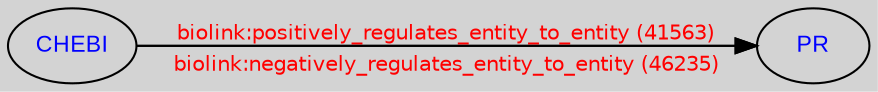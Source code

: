 digraph{graph [ bgcolor=lightgray, fontname=Arial, fontcolor=blue, fontsize=12 ]; node [ fontname=Arial, fontcolor=blue, fontsize=11]; edge [ fontname=Helvetica, fontcolor=red, fontsize=10, labeldistance=2, labelangle=-50 ]; splines="FALSE"; rankdir="LR";	"CHEBI" -> "PR" [label="biolink:positively_regulates_entity_to_entity (41563)"]; 	"CHEBI" -> "PR" [label="biolink:negatively_regulates_entity_to_entity (46235)"]; }